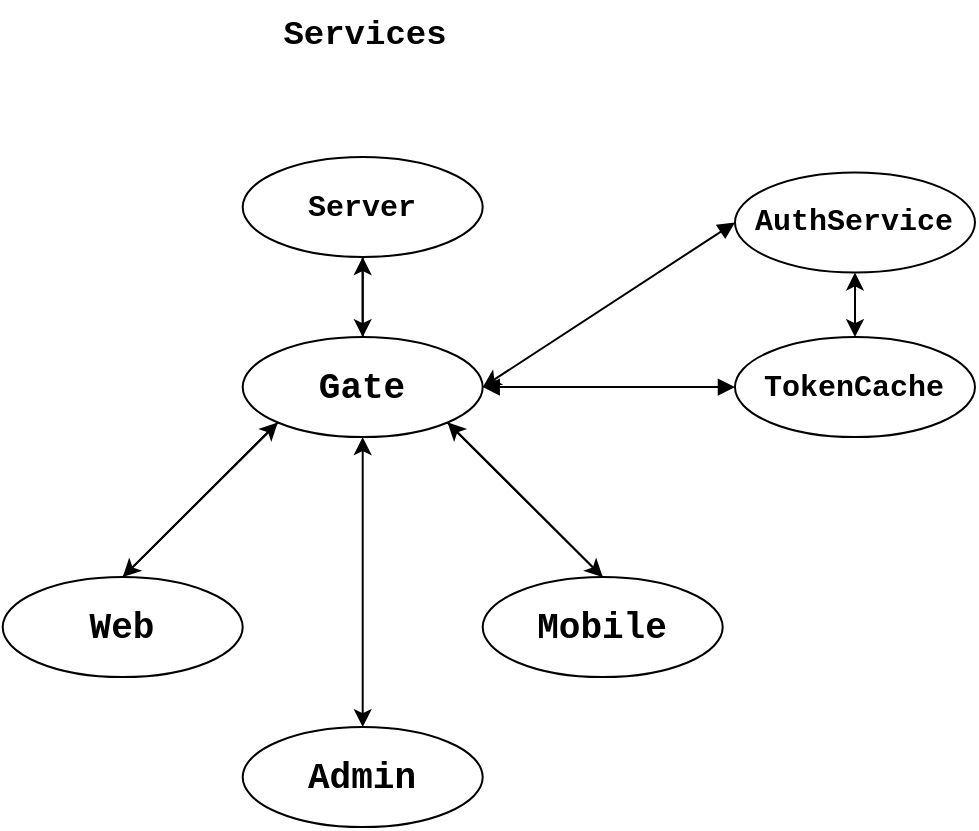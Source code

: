 <mxfile compressed="true" version="20.8.22" type="github" pages="2"><diagram id="R2lEEEUBdFMjLlhIrx00" name="Arch"><mxGraphModel dx="946" dy="573" grid="1" gridSize="3.937" guides="1" tooltips="1" connect="1" arrows="1" fold="1" page="1" pageScale="1" pageWidth="413" pageHeight="583" background="none" math="0" shadow="0" extFonts="Permanent Marker^https://fonts.googleapis.com/css?family=Permanent+Marker"><root><mxCell id="0"/><mxCell id="1" parent="0"/><mxCell id="m-1-4upZ0fboGE0ag5ZT-27" style="edgeStyle=none;rounded=0;orthogonalLoop=1;jettySize=auto;html=1;exitX=0.5;exitY=1;exitDx=0;exitDy=0;entryX=0.5;entryY=0;entryDx=0;entryDy=0;fontFamily=Courier New;fontSize=15;labelBackgroundColor=none;fontColor=default;" parent="1" source="m-1-4upZ0fboGE0ag5ZT-2" target="m-1-4upZ0fboGE0ag5ZT-6" edge="1"><mxGeometry relative="1" as="geometry"/></mxCell><mxCell id="m-1-4upZ0fboGE0ag5ZT-2" value="&lt;h3&gt;&lt;font face=&quot;Courier New&quot;&gt;&lt;span style=&quot;font-size: 15px;&quot;&gt;Server&lt;/span&gt;&lt;/font&gt;&lt;/h3&gt;" style="ellipse;whiteSpace=wrap;html=1;labelBackgroundColor=none;" parent="1" vertex="1"><mxGeometry x="348.35" y="102.56" width="120" height="50" as="geometry"/></mxCell><mxCell id="m-1-4upZ0fboGE0ag5ZT-29" style="edgeStyle=none;rounded=0;orthogonalLoop=1;jettySize=auto;html=1;exitX=0.5;exitY=0;exitDx=0;exitDy=0;entryX=0.5;entryY=1;entryDx=0;entryDy=0;fontFamily=Courier New;fontSize=15;labelBackgroundColor=none;fontColor=default;" parent="1" source="m-1-4upZ0fboGE0ag5ZT-6" target="m-1-4upZ0fboGE0ag5ZT-2" edge="1"><mxGeometry relative="1" as="geometry"/></mxCell><mxCell id="m-1-4upZ0fboGE0ag5ZT-31" style="edgeStyle=none;rounded=0;orthogonalLoop=1;jettySize=auto;html=1;exitX=1;exitY=1;exitDx=0;exitDy=0;entryX=0.5;entryY=0;entryDx=0;entryDy=0;fontFamily=Courier New;fontSize=15;labelBackgroundColor=none;fontColor=default;" parent="1" source="m-1-4upZ0fboGE0ag5ZT-6" target="m-1-4upZ0fboGE0ag5ZT-11" edge="1"><mxGeometry relative="1" as="geometry"/></mxCell><mxCell id="m-1-4upZ0fboGE0ag5ZT-34" style="edgeStyle=none;rounded=0;orthogonalLoop=1;jettySize=auto;html=1;exitX=0;exitY=1;exitDx=0;exitDy=0;entryX=0.5;entryY=0;entryDx=0;entryDy=0;fontFamily=Courier New;fontSize=15;labelBackgroundColor=none;fontColor=default;" parent="1" source="m-1-4upZ0fboGE0ag5ZT-6" target="m-1-4upZ0fboGE0ag5ZT-9" edge="1"><mxGeometry relative="1" as="geometry"/></mxCell><mxCell id="3vSYzlI16OEBcO4dL7u3-3" style="orthogonalLoop=1;jettySize=auto;html=1;exitX=1;exitY=0.5;exitDx=0;exitDy=0;entryX=0;entryY=0.5;entryDx=0;entryDy=0;rounded=0;strokeColor=default;jumpStyle=none;endArrow=block;endFill=1;startArrow=block;startFill=1;" edge="1" parent="1" source="m-1-4upZ0fboGE0ag5ZT-6" target="3vSYzlI16OEBcO4dL7u3-1"><mxGeometry relative="1" as="geometry"/></mxCell><mxCell id="3vSYzlI16OEBcO4dL7u3-4" style="edgeStyle=none;rounded=0;jumpStyle=none;orthogonalLoop=1;jettySize=auto;html=1;exitX=1;exitY=0.5;exitDx=0;exitDy=0;entryX=0;entryY=0.5;entryDx=0;entryDy=0;strokeColor=default;startArrow=classic;startFill=1;endArrow=block;endFill=1;" edge="1" parent="1" source="m-1-4upZ0fboGE0ag5ZT-6" target="m-1-4upZ0fboGE0ag5ZT-21"><mxGeometry relative="1" as="geometry"/></mxCell><mxCell id="m-1-4upZ0fboGE0ag5ZT-6" value="&lt;h3&gt;&lt;font style=&quot;font-size: 18px;&quot; face=&quot;Courier New&quot;&gt;Gate&lt;/font&gt;&lt;/h3&gt;" style="ellipse;whiteSpace=wrap;html=1;labelBackgroundColor=none;" parent="1" vertex="1"><mxGeometry x="348.35" y="192.56" width="120" height="50" as="geometry"/></mxCell><mxCell id="m-1-4upZ0fboGE0ag5ZT-33" style="edgeStyle=none;rounded=0;orthogonalLoop=1;jettySize=auto;html=1;exitX=0.5;exitY=0;exitDx=0;exitDy=0;entryX=0;entryY=1;entryDx=0;entryDy=0;fontFamily=Courier New;fontSize=15;labelBackgroundColor=none;fontColor=default;" parent="1" source="m-1-4upZ0fboGE0ag5ZT-9" target="m-1-4upZ0fboGE0ag5ZT-6" edge="1"><mxGeometry relative="1" as="geometry"/></mxCell><mxCell id="m-1-4upZ0fboGE0ag5ZT-9" value="&lt;h3&gt;&lt;font style=&quot;font-size: 18px;&quot; face=&quot;Courier New&quot;&gt;Web&lt;/font&gt;&lt;/h3&gt;" style="ellipse;whiteSpace=wrap;html=1;labelBackgroundColor=none;" parent="1" vertex="1"><mxGeometry x="228.35" y="312.56" width="120" height="50" as="geometry"/></mxCell><mxCell id="m-1-4upZ0fboGE0ag5ZT-32" style="edgeStyle=none;rounded=0;orthogonalLoop=1;jettySize=auto;html=1;exitX=0.5;exitY=0;exitDx=0;exitDy=0;entryX=1;entryY=1;entryDx=0;entryDy=0;fontFamily=Courier New;fontSize=15;labelBackgroundColor=none;fontColor=default;" parent="1" source="m-1-4upZ0fboGE0ag5ZT-11" target="m-1-4upZ0fboGE0ag5ZT-6" edge="1"><mxGeometry relative="1" as="geometry"/></mxCell><mxCell id="m-1-4upZ0fboGE0ag5ZT-11" value="&lt;h3&gt;&lt;font style=&quot;font-size: 18px;&quot; face=&quot;Courier New&quot;&gt;Mobile&lt;/font&gt;&lt;/h3&gt;" style="ellipse;whiteSpace=wrap;html=1;labelBackgroundColor=none;" parent="1" vertex="1"><mxGeometry x="468.35" y="312.56" width="120" height="50" as="geometry"/></mxCell><mxCell id="m-1-4upZ0fboGE0ag5ZT-25" style="edgeStyle=none;rounded=0;orthogonalLoop=1;jettySize=auto;html=1;fontFamily=Courier New;fontSize=15;labelBackgroundColor=none;fontColor=default;entryX=0.5;entryY=0;entryDx=0;entryDy=0;exitX=0.5;exitY=1;exitDx=0;exitDy=0;startArrow=classic;startFill=1;" parent="1" edge="1" target="3vSYzlI16OEBcO4dL7u3-1" source="m-1-4upZ0fboGE0ag5ZT-21"><mxGeometry relative="1" as="geometry"><mxPoint x="468.35" y="217.76" as="targetPoint"/><mxPoint x="588.35" y="217.56" as="sourcePoint"/></mxGeometry></mxCell><mxCell id="m-1-4upZ0fboGE0ag5ZT-21" value="&lt;h3&gt;&lt;font style=&quot;font-size: 15px;&quot; face=&quot;Courier New&quot;&gt;AuthService&lt;/font&gt;&lt;/h3&gt;" style="ellipse;whiteSpace=wrap;html=1;labelBackgroundColor=none;" parent="1" vertex="1"><mxGeometry x="594.49" y="110.24" width="120" height="50" as="geometry"/></mxCell><mxCell id="m-1-4upZ0fboGE0ag5ZT-42" value="&lt;font style=&quot;font-size: 17px;&quot;&gt;&lt;b&gt;Services&lt;/b&gt;&lt;/font&gt;" style="text;html=1;align=center;verticalAlign=middle;resizable=0;points=[];autosize=1;strokeColor=none;fillColor=none;fontSize=15;fontFamily=Courier New;labelBackgroundColor=none;rounded=0;glass=0;shadow=0;" parent="1" vertex="1"><mxGeometry x="357.35" y="24.56" width="102.362" height="35.433" as="geometry"/></mxCell><mxCell id="WychaLbTUXg8BYowyxvr-2" style="edgeStyle=orthogonalEdgeStyle;rounded=0;orthogonalLoop=1;jettySize=auto;html=1;endArrow=classic;endFill=1;startArrow=classic;startFill=1;" parent="1" source="WychaLbTUXg8BYowyxvr-1" target="m-1-4upZ0fboGE0ag5ZT-6" edge="1"><mxGeometry relative="1" as="geometry"/></mxCell><mxCell id="WychaLbTUXg8BYowyxvr-1" value="&lt;h3&gt;&lt;font style=&quot;font-size: 18px;&quot; face=&quot;Courier New&quot;&gt;Admin&lt;/font&gt;&lt;/h3&gt;" style="ellipse;whiteSpace=wrap;html=1;labelBackgroundColor=none;" parent="1" vertex="1"><mxGeometry x="348.35" y="387.56" width="120" height="50" as="geometry"/></mxCell><mxCell id="3vSYzlI16OEBcO4dL7u3-1" value="&lt;h3&gt;&lt;font style=&quot;font-size: 15px;&quot; face=&quot;Courier New&quot;&gt;TokenCache&lt;/font&gt;&lt;/h3&gt;" style="ellipse;whiteSpace=wrap;html=1;labelBackgroundColor=none;" vertex="1" parent="1"><mxGeometry x="594.487" y="192.557" width="120" height="50" as="geometry"/></mxCell></root></mxGraphModel></diagram><diagram id="pyZs_Ii0ZaelHXnAOmoi" name="Страница 2"><mxGraphModel dx="1372" dy="831" grid="1" gridSize="3.937" guides="1" tooltips="1" connect="1" arrows="1" fold="1" page="1" pageScale="1" pageWidth="827" pageHeight="1169" background="#adadad" math="0" shadow="0"><root><mxCell id="0"/><mxCell id="1" parent="0"/></root></mxGraphModel></diagram></mxfile>